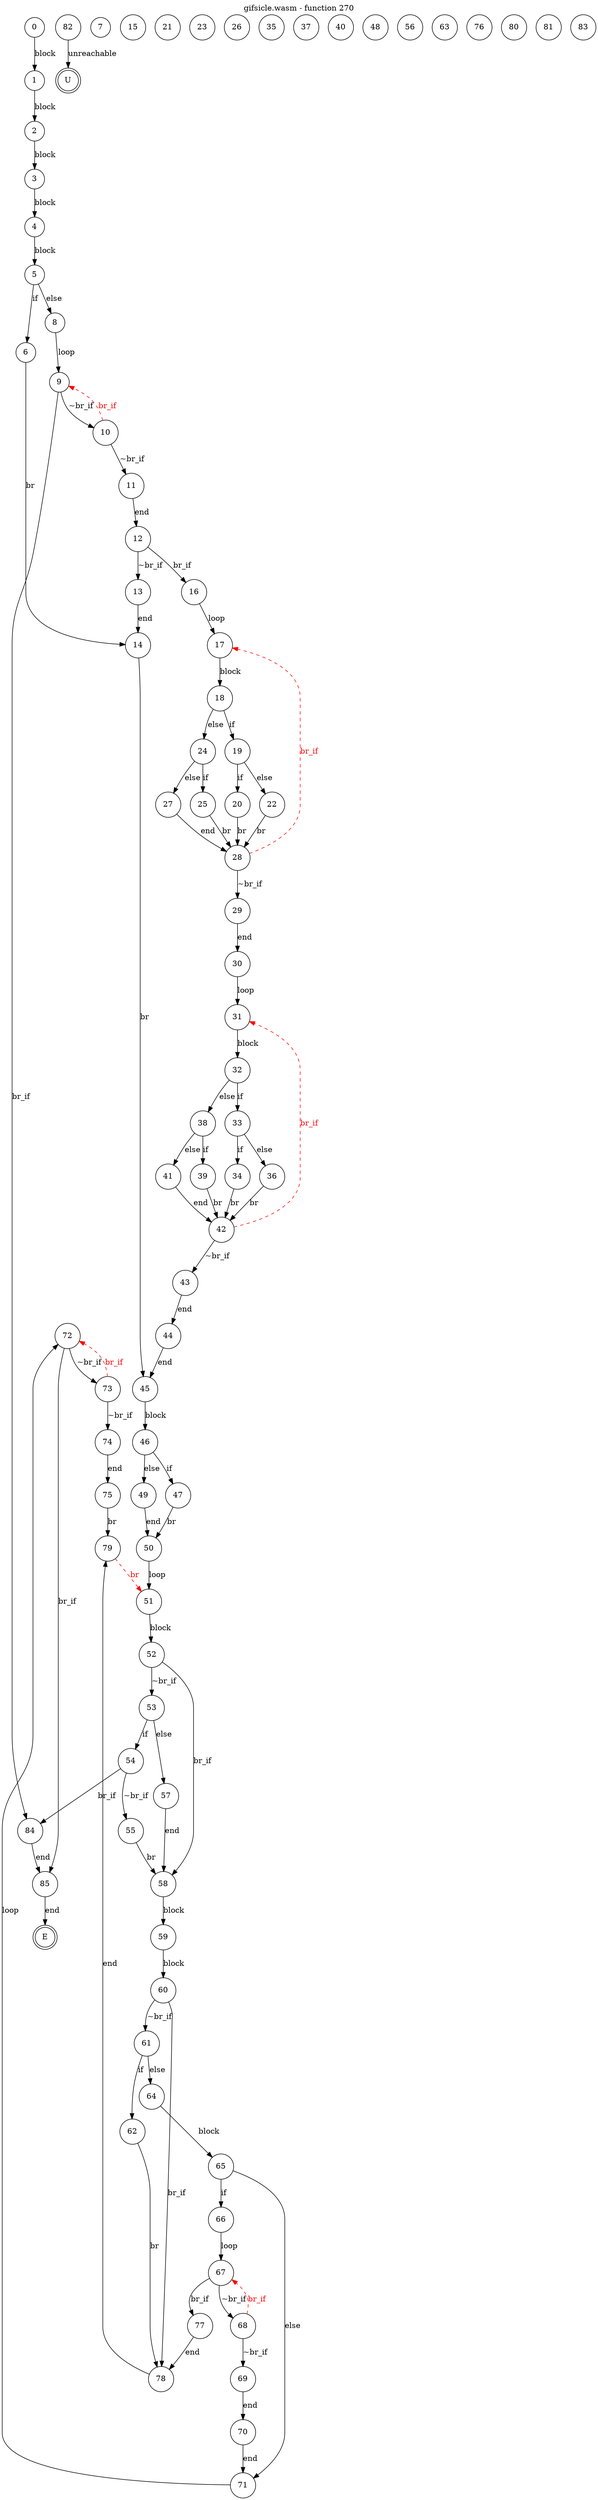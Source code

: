 digraph finite_state_machine {
    label = "gifsicle.wasm - function 270"
    labelloc =  t
    labelfontsize = 16
    labelfontcolor = black
    labelfontname = "Helvetica"
    node [shape = doublecircle]; E U ;
node [shape=circle, fontcolor=black, style="", label="0"]0
node [shape=circle, fontcolor=black, style="", label="1"]1
node [shape=circle, fontcolor=black, style="", label="2"]2
node [shape=circle, fontcolor=black, style="", label="3"]3
node [shape=circle, fontcolor=black, style="", label="4"]4
node [shape=circle, fontcolor=black, style="", label="5"]5
node [shape=circle, fontcolor=black, style="", label="6"]6
node [shape=circle, fontcolor=black, style="", label="7"]7
node [shape=circle, fontcolor=black, style="", label="8"]8
node [shape=circle, fontcolor=black, style="", label="9"]9
node [shape=circle, fontcolor=black, style="", label="10"]10
node [shape=circle, fontcolor=black, style="", label="11"]11
node [shape=circle, fontcolor=black, style="", label="12"]12
node [shape=circle, fontcolor=black, style="", label="13"]13
node [shape=circle, fontcolor=black, style="", label="14"]14
node [shape=circle, fontcolor=black, style="", label="15"]15
node [shape=circle, fontcolor=black, style="", label="16"]16
node [shape=circle, fontcolor=black, style="", label="17"]17
node [shape=circle, fontcolor=black, style="", label="18"]18
node [shape=circle, fontcolor=black, style="", label="19"]19
node [shape=circle, fontcolor=black, style="", label="20"]20
node [shape=circle, fontcolor=black, style="", label="21"]21
node [shape=circle, fontcolor=black, style="", label="22"]22
node [shape=circle, fontcolor=black, style="", label="23"]23
node [shape=circle, fontcolor=black, style="", label="24"]24
node [shape=circle, fontcolor=black, style="", label="25"]25
node [shape=circle, fontcolor=black, style="", label="26"]26
node [shape=circle, fontcolor=black, style="", label="27"]27
node [shape=circle, fontcolor=black, style="", label="28"]28
node [shape=circle, fontcolor=black, style="", label="29"]29
node [shape=circle, fontcolor=black, style="", label="30"]30
node [shape=circle, fontcolor=black, style="", label="31"]31
node [shape=circle, fontcolor=black, style="", label="32"]32
node [shape=circle, fontcolor=black, style="", label="33"]33
node [shape=circle, fontcolor=black, style="", label="34"]34
node [shape=circle, fontcolor=black, style="", label="35"]35
node [shape=circle, fontcolor=black, style="", label="36"]36
node [shape=circle, fontcolor=black, style="", label="37"]37
node [shape=circle, fontcolor=black, style="", label="38"]38
node [shape=circle, fontcolor=black, style="", label="39"]39
node [shape=circle, fontcolor=black, style="", label="40"]40
node [shape=circle, fontcolor=black, style="", label="41"]41
node [shape=circle, fontcolor=black, style="", label="42"]42
node [shape=circle, fontcolor=black, style="", label="43"]43
node [shape=circle, fontcolor=black, style="", label="44"]44
node [shape=circle, fontcolor=black, style="", label="45"]45
node [shape=circle, fontcolor=black, style="", label="46"]46
node [shape=circle, fontcolor=black, style="", label="47"]47
node [shape=circle, fontcolor=black, style="", label="48"]48
node [shape=circle, fontcolor=black, style="", label="49"]49
node [shape=circle, fontcolor=black, style="", label="50"]50
node [shape=circle, fontcolor=black, style="", label="51"]51
node [shape=circle, fontcolor=black, style="", label="52"]52
node [shape=circle, fontcolor=black, style="", label="53"]53
node [shape=circle, fontcolor=black, style="", label="54"]54
node [shape=circle, fontcolor=black, style="", label="55"]55
node [shape=circle, fontcolor=black, style="", label="56"]56
node [shape=circle, fontcolor=black, style="", label="57"]57
node [shape=circle, fontcolor=black, style="", label="58"]58
node [shape=circle, fontcolor=black, style="", label="59"]59
node [shape=circle, fontcolor=black, style="", label="60"]60
node [shape=circle, fontcolor=black, style="", label="61"]61
node [shape=circle, fontcolor=black, style="", label="62"]62
node [shape=circle, fontcolor=black, style="", label="63"]63
node [shape=circle, fontcolor=black, style="", label="64"]64
node [shape=circle, fontcolor=black, style="", label="65"]65
node [shape=circle, fontcolor=black, style="", label="66"]66
node [shape=circle, fontcolor=black, style="", label="67"]67
node [shape=circle, fontcolor=black, style="", label="68"]68
node [shape=circle, fontcolor=black, style="", label="69"]69
node [shape=circle, fontcolor=black, style="", label="70"]70
node [shape=circle, fontcolor=black, style="", label="71"]71
node [shape=circle, fontcolor=black, style="", label="72"]72
node [shape=circle, fontcolor=black, style="", label="73"]73
node [shape=circle, fontcolor=black, style="", label="74"]74
node [shape=circle, fontcolor=black, style="", label="75"]75
node [shape=circle, fontcolor=black, style="", label="76"]76
node [shape=circle, fontcolor=black, style="", label="77"]77
node [shape=circle, fontcolor=black, style="", label="78"]78
node [shape=circle, fontcolor=black, style="", label="79"]79
node [shape=circle, fontcolor=black, style="", label="80"]80
node [shape=circle, fontcolor=black, style="", label="81"]81
node [shape=circle, fontcolor=black, style="", label="82"]82
node [shape=circle, fontcolor=black, style="", label="83"]83
node [shape=circle, fontcolor=black, style="", label="84"]84
node [shape=circle, fontcolor=black, style="", label="85"]85
node [shape=circle, fontcolor=black, style="", label="E"]E
node [shape=circle, fontcolor=black, style="", label="U"]U
    0 -> 1[label="block"];
    1 -> 2[label="block"];
    2 -> 3[label="block"];
    3 -> 4[label="block"];
    4 -> 5[label="block"];
    5 -> 6[label="if"];
    5 -> 8[label="else"];
    6 -> 14[label="br"];
    8 -> 9[label="loop"];
    9 -> 10[label="~br_if"];
    9 -> 84[label="br_if"];
    10 -> 11[label="~br_if"];
    10 -> 9[style="dashed" color="red" fontcolor="red" label="br_if"];
    11 -> 12[label="end"];
    12 -> 13[label="~br_if"];
    12 -> 16[label="br_if"];
    13 -> 14[label="end"];
    14 -> 45[label="br"];
    16 -> 17[label="loop"];
    17 -> 18[label="block"];
    18 -> 19[label="if"];
    18 -> 24[label="else"];
    19 -> 20[label="if"];
    19 -> 22[label="else"];
    20 -> 28[label="br"];
    22 -> 28[label="br"];
    24 -> 25[label="if"];
    24 -> 27[label="else"];
    25 -> 28[label="br"];
    27 -> 28[label="end"];
    28 -> 29[label="~br_if"];
    28 -> 17[style="dashed" color="red" fontcolor="red" label="br_if"];
    29 -> 30[label="end"];
    30 -> 31[label="loop"];
    31 -> 32[label="block"];
    32 -> 33[label="if"];
    32 -> 38[label="else"];
    33 -> 34[label="if"];
    33 -> 36[label="else"];
    34 -> 42[label="br"];
    36 -> 42[label="br"];
    38 -> 39[label="if"];
    38 -> 41[label="else"];
    39 -> 42[label="br"];
    41 -> 42[label="end"];
    42 -> 43[label="~br_if"];
    42 -> 31[style="dashed" color="red" fontcolor="red" label="br_if"];
    43 -> 44[label="end"];
    44 -> 45[label="end"];
    45 -> 46[label="block"];
    46 -> 47[label="if"];
    46 -> 49[label="else"];
    47 -> 50[label="br"];
    49 -> 50[label="end"];
    50 -> 51[label="loop"];
    51 -> 52[label="block"];
    52 -> 53[label="~br_if"];
    52 -> 58[label="br_if"];
    53 -> 54[label="if"];
    53 -> 57[label="else"];
    54 -> 55[label="~br_if"];
    54 -> 84[label="br_if"];
    55 -> 58[label="br"];
    57 -> 58[label="end"];
    58 -> 59[label="block"];
    59 -> 60[label="block"];
    60 -> 61[label="~br_if"];
    60 -> 78[label="br_if"];
    61 -> 62[label="if"];
    61 -> 64[label="else"];
    62 -> 78[label="br"];
    64 -> 65[label="block"];
    65 -> 66[label="if"];
    65 -> 71[label="else"];
    66 -> 67[label="loop"];
    67 -> 68[label="~br_if"];
    67 -> 77[label="br_if"];
    68 -> 69[label="~br_if"];
    68 -> 67[style="dashed" color="red" fontcolor="red" label="br_if"];
    69 -> 70[label="end"];
    70 -> 71[label="end"];
    71 -> 72[label="loop"];
    72 -> 73[label="~br_if"];
    72 -> 85[label="br_if"];
    73 -> 74[label="~br_if"];
    73 -> 72[style="dashed" color="red" fontcolor="red" label="br_if"];
    74 -> 75[label="end"];
    75 -> 79[label="br"];
    77 -> 78[label="end"];
    78 -> 79[label="end"];
    79 -> 51[style="dashed" color="red" fontcolor="red" label="br"];
    82 -> U[label="unreachable"];
    84 -> 85[label="end"];
    85 -> E[label="end"];
}
